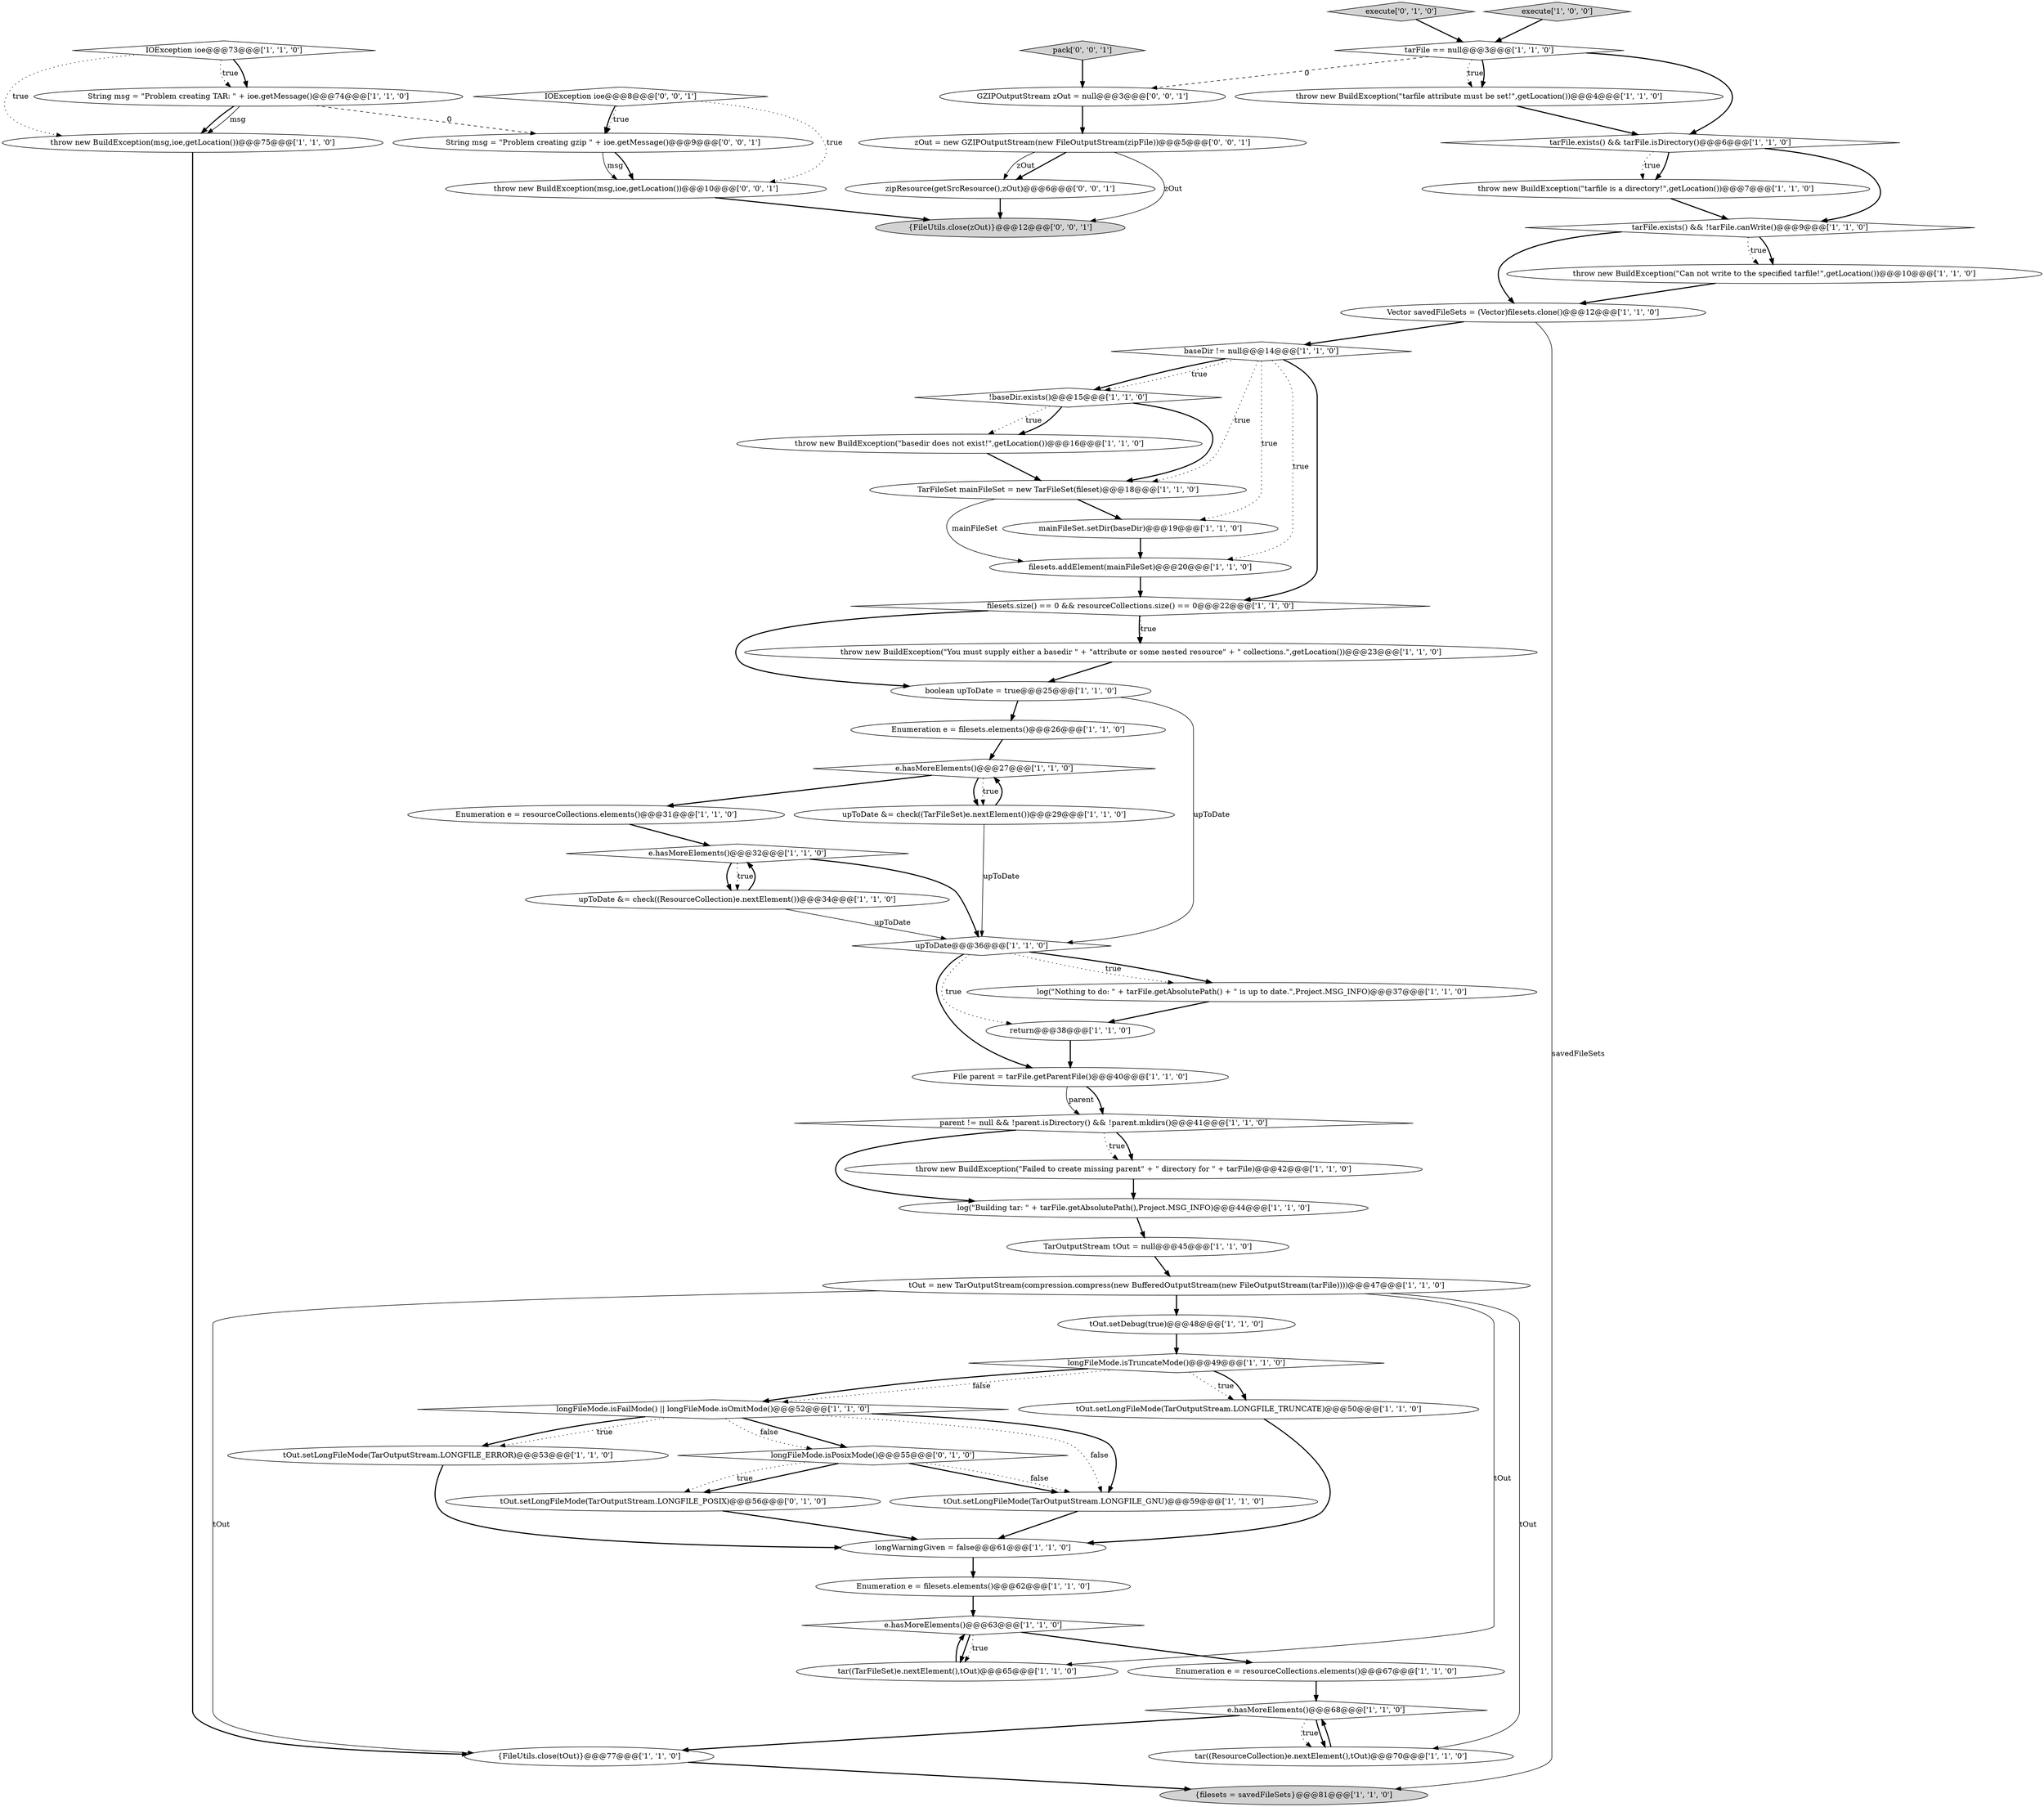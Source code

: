 digraph {
46 [style = filled, label = "filesets.size() == 0 && resourceCollections.size() == 0@@@22@@@['1', '1', '0']", fillcolor = white, shape = diamond image = "AAA0AAABBB1BBB"];
57 [style = filled, label = "zipResource(getSrcResource(),zOut)@@@6@@@['0', '0', '1']", fillcolor = white, shape = ellipse image = "AAA0AAABBB3BBB"];
5 [style = filled, label = "Vector savedFileSets = (Vector)filesets.clone()@@@12@@@['1', '1', '0']", fillcolor = white, shape = ellipse image = "AAA0AAABBB1BBB"];
22 [style = filled, label = "throw new BuildException(\"tarfile attribute must be set!\",getLocation())@@@4@@@['1', '1', '0']", fillcolor = white, shape = ellipse image = "AAA0AAABBB1BBB"];
15 [style = filled, label = "e.hasMoreElements()@@@68@@@['1', '1', '0']", fillcolor = white, shape = diamond image = "AAA0AAABBB1BBB"];
28 [style = filled, label = "{filesets = savedFileSets}@@@81@@@['1', '1', '0']", fillcolor = lightgray, shape = ellipse image = "AAA0AAABBB1BBB"];
54 [style = filled, label = "pack['0', '0', '1']", fillcolor = lightgray, shape = diamond image = "AAA0AAABBB3BBB"];
58 [style = filled, label = "IOException ioe@@@8@@@['0', '0', '1']", fillcolor = white, shape = diamond image = "AAA0AAABBB3BBB"];
52 [style = filled, label = "longFileMode.isPosixMode()@@@55@@@['0', '1', '0']", fillcolor = white, shape = diamond image = "AAA1AAABBB2BBB"];
25 [style = filled, label = "baseDir != null@@@14@@@['1', '1', '0']", fillcolor = white, shape = diamond image = "AAA0AAABBB1BBB"];
11 [style = filled, label = "Enumeration e = resourceCollections.elements()@@@31@@@['1', '1', '0']", fillcolor = white, shape = ellipse image = "AAA0AAABBB1BBB"];
50 [style = filled, label = "execute['0', '1', '0']", fillcolor = lightgray, shape = diamond image = "AAA0AAABBB2BBB"];
36 [style = filled, label = "{FileUtils.close(tOut)}@@@77@@@['1', '1', '0']", fillcolor = white, shape = ellipse image = "AAA0AAABBB1BBB"];
17 [style = filled, label = "longWarningGiven = false@@@61@@@['1', '1', '0']", fillcolor = white, shape = ellipse image = "AAA0AAABBB1BBB"];
47 [style = filled, label = "return@@@38@@@['1', '1', '0']", fillcolor = white, shape = ellipse image = "AAA0AAABBB1BBB"];
48 [style = filled, label = "tarFile == null@@@3@@@['1', '1', '0']", fillcolor = white, shape = diamond image = "AAA0AAABBB1BBB"];
49 [style = filled, label = "File parent = tarFile.getParentFile()@@@40@@@['1', '1', '0']", fillcolor = white, shape = ellipse image = "AAA0AAABBB1BBB"];
19 [style = filled, label = "throw new BuildException(msg,ioe,getLocation())@@@75@@@['1', '1', '0']", fillcolor = white, shape = ellipse image = "AAA0AAABBB1BBB"];
56 [style = filled, label = "String msg = \"Problem creating gzip \" + ioe.getMessage()@@@9@@@['0', '0', '1']", fillcolor = white, shape = ellipse image = "AAA0AAABBB3BBB"];
34 [style = filled, label = "upToDate &= check((ResourceCollection)e.nextElement())@@@34@@@['1', '1', '0']", fillcolor = white, shape = ellipse image = "AAA0AAABBB1BBB"];
53 [style = filled, label = "GZIPOutputStream zOut = null@@@3@@@['0', '0', '1']", fillcolor = white, shape = ellipse image = "AAA0AAABBB3BBB"];
9 [style = filled, label = "tOut.setLongFileMode(TarOutputStream.LONGFILE_GNU)@@@59@@@['1', '1', '0']", fillcolor = white, shape = ellipse image = "AAA0AAABBB1BBB"];
37 [style = filled, label = "e.hasMoreElements()@@@32@@@['1', '1', '0']", fillcolor = white, shape = diamond image = "AAA0AAABBB1BBB"];
51 [style = filled, label = "tOut.setLongFileMode(TarOutputStream.LONGFILE_POSIX)@@@56@@@['0', '1', '0']", fillcolor = white, shape = ellipse image = "AAA1AAABBB2BBB"];
45 [style = filled, label = "upToDate &= check((TarFileSet)e.nextElement())@@@29@@@['1', '1', '0']", fillcolor = white, shape = ellipse image = "AAA0AAABBB1BBB"];
7 [style = filled, label = "Enumeration e = resourceCollections.elements()@@@67@@@['1', '1', '0']", fillcolor = white, shape = ellipse image = "AAA0AAABBB1BBB"];
41 [style = filled, label = "tOut = new TarOutputStream(compression.compress(new BufferedOutputStream(new FileOutputStream(tarFile))))@@@47@@@['1', '1', '0']", fillcolor = white, shape = ellipse image = "AAA0AAABBB1BBB"];
60 [style = filled, label = "throw new BuildException(msg,ioe,getLocation())@@@10@@@['0', '0', '1']", fillcolor = white, shape = ellipse image = "AAA0AAABBB3BBB"];
38 [style = filled, label = "longFileMode.isFailMode() || longFileMode.isOmitMode()@@@52@@@['1', '1', '0']", fillcolor = white, shape = diamond image = "AAA0AAABBB1BBB"];
33 [style = filled, label = "parent != null && !parent.isDirectory() && !parent.mkdirs()@@@41@@@['1', '1', '0']", fillcolor = white, shape = diamond image = "AAA0AAABBB1BBB"];
13 [style = filled, label = "e.hasMoreElements()@@@27@@@['1', '1', '0']", fillcolor = white, shape = diamond image = "AAA0AAABBB1BBB"];
40 [style = filled, label = "throw new BuildException(\"Failed to create missing parent\" + \" directory for \" + tarFile)@@@42@@@['1', '1', '0']", fillcolor = white, shape = ellipse image = "AAA0AAABBB1BBB"];
14 [style = filled, label = "!baseDir.exists()@@@15@@@['1', '1', '0']", fillcolor = white, shape = diamond image = "AAA0AAABBB1BBB"];
44 [style = filled, label = "e.hasMoreElements()@@@63@@@['1', '1', '0']", fillcolor = white, shape = diamond image = "AAA0AAABBB1BBB"];
8 [style = filled, label = "tOut.setDebug(true)@@@48@@@['1', '1', '0']", fillcolor = white, shape = ellipse image = "AAA0AAABBB1BBB"];
35 [style = filled, label = "filesets.addElement(mainFileSet)@@@20@@@['1', '1', '0']", fillcolor = white, shape = ellipse image = "AAA0AAABBB1BBB"];
21 [style = filled, label = "execute['1', '0', '0']", fillcolor = lightgray, shape = diamond image = "AAA0AAABBB1BBB"];
43 [style = filled, label = "IOException ioe@@@73@@@['1', '1', '0']", fillcolor = white, shape = diamond image = "AAA0AAABBB1BBB"];
3 [style = filled, label = "tOut.setLongFileMode(TarOutputStream.LONGFILE_ERROR)@@@53@@@['1', '1', '0']", fillcolor = white, shape = ellipse image = "AAA0AAABBB1BBB"];
18 [style = filled, label = "Enumeration e = filesets.elements()@@@26@@@['1', '1', '0']", fillcolor = white, shape = ellipse image = "AAA0AAABBB1BBB"];
20 [style = filled, label = "throw new BuildException(\"You must supply either a basedir \" + \"attribute or some nested resource\" + \" collections.\",getLocation())@@@23@@@['1', '1', '0']", fillcolor = white, shape = ellipse image = "AAA0AAABBB1BBB"];
23 [style = filled, label = "throw new BuildException(\"basedir does not exist!\",getLocation())@@@16@@@['1', '1', '0']", fillcolor = white, shape = ellipse image = "AAA0AAABBB1BBB"];
30 [style = filled, label = "tOut.setLongFileMode(TarOutputStream.LONGFILE_TRUNCATE)@@@50@@@['1', '1', '0']", fillcolor = white, shape = ellipse image = "AAA0AAABBB1BBB"];
55 [style = filled, label = "{FileUtils.close(zOut)}@@@12@@@['0', '0', '1']", fillcolor = lightgray, shape = ellipse image = "AAA0AAABBB3BBB"];
1 [style = filled, label = "Enumeration e = filesets.elements()@@@62@@@['1', '1', '0']", fillcolor = white, shape = ellipse image = "AAA0AAABBB1BBB"];
6 [style = filled, label = "throw new BuildException(\"Can not write to the specified tarfile!\",getLocation())@@@10@@@['1', '1', '0']", fillcolor = white, shape = ellipse image = "AAA0AAABBB1BBB"];
24 [style = filled, label = "log(\"Building tar: \" + tarFile.getAbsolutePath(),Project.MSG_INFO)@@@44@@@['1', '1', '0']", fillcolor = white, shape = ellipse image = "AAA0AAABBB1BBB"];
16 [style = filled, label = "tarFile.exists() && tarFile.isDirectory()@@@6@@@['1', '1', '0']", fillcolor = white, shape = diamond image = "AAA0AAABBB1BBB"];
26 [style = filled, label = "boolean upToDate = true@@@25@@@['1', '1', '0']", fillcolor = white, shape = ellipse image = "AAA0AAABBB1BBB"];
31 [style = filled, label = "tar((TarFileSet)e.nextElement(),tOut)@@@65@@@['1', '1', '0']", fillcolor = white, shape = ellipse image = "AAA0AAABBB1BBB"];
29 [style = filled, label = "TarOutputStream tOut = null@@@45@@@['1', '1', '0']", fillcolor = white, shape = ellipse image = "AAA0AAABBB1BBB"];
32 [style = filled, label = "log(\"Nothing to do: \" + tarFile.getAbsolutePath() + \" is up to date.\",Project.MSG_INFO)@@@37@@@['1', '1', '0']", fillcolor = white, shape = ellipse image = "AAA0AAABBB1BBB"];
42 [style = filled, label = "tar((ResourceCollection)e.nextElement(),tOut)@@@70@@@['1', '1', '0']", fillcolor = white, shape = ellipse image = "AAA0AAABBB1BBB"];
39 [style = filled, label = "throw new BuildException(\"tarfile is a directory!\",getLocation())@@@7@@@['1', '1', '0']", fillcolor = white, shape = ellipse image = "AAA0AAABBB1BBB"];
27 [style = filled, label = "tarFile.exists() && !tarFile.canWrite()@@@9@@@['1', '1', '0']", fillcolor = white, shape = diamond image = "AAA0AAABBB1BBB"];
0 [style = filled, label = "TarFileSet mainFileSet = new TarFileSet(fileset)@@@18@@@['1', '1', '0']", fillcolor = white, shape = ellipse image = "AAA0AAABBB1BBB"];
10 [style = filled, label = "mainFileSet.setDir(baseDir)@@@19@@@['1', '1', '0']", fillcolor = white, shape = ellipse image = "AAA0AAABBB1BBB"];
4 [style = filled, label = "longFileMode.isTruncateMode()@@@49@@@['1', '1', '0']", fillcolor = white, shape = diamond image = "AAA0AAABBB1BBB"];
59 [style = filled, label = "zOut = new GZIPOutputStream(new FileOutputStream(zipFile))@@@5@@@['0', '0', '1']", fillcolor = white, shape = ellipse image = "AAA0AAABBB3BBB"];
12 [style = filled, label = "String msg = \"Problem creating TAR: \" + ioe.getMessage()@@@74@@@['1', '1', '0']", fillcolor = white, shape = ellipse image = "AAA0AAABBB1BBB"];
2 [style = filled, label = "upToDate@@@36@@@['1', '1', '0']", fillcolor = white, shape = diamond image = "AAA0AAABBB1BBB"];
13->45 [style = bold, label=""];
2->32 [style = dotted, label="true"];
4->30 [style = dotted, label="true"];
18->13 [style = bold, label=""];
48->22 [style = dotted, label="true"];
39->27 [style = bold, label=""];
43->12 [style = bold, label=""];
14->0 [style = bold, label=""];
37->2 [style = bold, label=""];
56->60 [style = solid, label="msg"];
3->17 [style = bold, label=""];
13->11 [style = bold, label=""];
25->0 [style = dotted, label="true"];
9->17 [style = bold, label=""];
60->55 [style = bold, label=""];
0->35 [style = solid, label="mainFileSet"];
36->28 [style = bold, label=""];
6->5 [style = bold, label=""];
45->13 [style = bold, label=""];
43->19 [style = dotted, label="true"];
49->33 [style = bold, label=""];
25->46 [style = bold, label=""];
38->52 [style = bold, label=""];
57->55 [style = bold, label=""];
14->23 [style = dotted, label="true"];
24->29 [style = bold, label=""];
33->24 [style = bold, label=""];
41->31 [style = solid, label="tOut"];
38->9 [style = dotted, label="false"];
17->1 [style = bold, label=""];
31->44 [style = bold, label=""];
16->39 [style = bold, label=""];
26->18 [style = bold, label=""];
25->35 [style = dotted, label="true"];
58->56 [style = dotted, label="true"];
58->60 [style = dotted, label="true"];
44->31 [style = bold, label=""];
25->14 [style = bold, label=""];
58->56 [style = bold, label=""];
48->22 [style = bold, label=""];
25->10 [style = dotted, label="true"];
38->9 [style = bold, label=""];
2->47 [style = dotted, label="true"];
37->34 [style = bold, label=""];
25->14 [style = dotted, label="true"];
52->51 [style = bold, label=""];
1->44 [style = bold, label=""];
15->36 [style = bold, label=""];
12->19 [style = bold, label=""];
2->32 [style = bold, label=""];
21->48 [style = bold, label=""];
27->6 [style = dotted, label="true"];
14->23 [style = bold, label=""];
12->56 [style = dashed, label="0"];
11->37 [style = bold, label=""];
30->17 [style = bold, label=""];
48->53 [style = dashed, label="0"];
38->3 [style = dotted, label="true"];
46->20 [style = bold, label=""];
37->34 [style = dotted, label="true"];
33->40 [style = dotted, label="true"];
12->19 [style = solid, label="msg"];
46->20 [style = dotted, label="true"];
47->49 [style = bold, label=""];
22->16 [style = bold, label=""];
2->49 [style = bold, label=""];
29->41 [style = bold, label=""];
23->0 [style = bold, label=""];
33->40 [style = bold, label=""];
56->60 [style = bold, label=""];
16->39 [style = dotted, label="true"];
4->38 [style = dotted, label="false"];
48->16 [style = bold, label=""];
44->31 [style = dotted, label="true"];
26->2 [style = solid, label="upToDate"];
16->27 [style = bold, label=""];
41->8 [style = bold, label=""];
15->42 [style = dotted, label="true"];
15->42 [style = bold, label=""];
27->6 [style = bold, label=""];
7->15 [style = bold, label=""];
40->24 [style = bold, label=""];
52->9 [style = bold, label=""];
52->51 [style = dotted, label="true"];
41->36 [style = solid, label="tOut"];
59->57 [style = bold, label=""];
59->55 [style = solid, label="zOut"];
52->9 [style = dotted, label="false"];
4->38 [style = bold, label=""];
45->2 [style = solid, label="upToDate"];
13->45 [style = dotted, label="true"];
8->4 [style = bold, label=""];
10->35 [style = bold, label=""];
53->59 [style = bold, label=""];
46->26 [style = bold, label=""];
51->17 [style = bold, label=""];
59->57 [style = solid, label="zOut"];
43->12 [style = dotted, label="true"];
50->48 [style = bold, label=""];
5->28 [style = solid, label="savedFileSets"];
41->42 [style = solid, label="tOut"];
0->10 [style = bold, label=""];
19->36 [style = bold, label=""];
38->3 [style = bold, label=""];
5->25 [style = bold, label=""];
35->46 [style = bold, label=""];
27->5 [style = bold, label=""];
34->2 [style = solid, label="upToDate"];
44->7 [style = bold, label=""];
42->15 [style = bold, label=""];
32->47 [style = bold, label=""];
38->52 [style = dotted, label="false"];
20->26 [style = bold, label=""];
4->30 [style = bold, label=""];
34->37 [style = bold, label=""];
54->53 [style = bold, label=""];
49->33 [style = solid, label="parent"];
}
